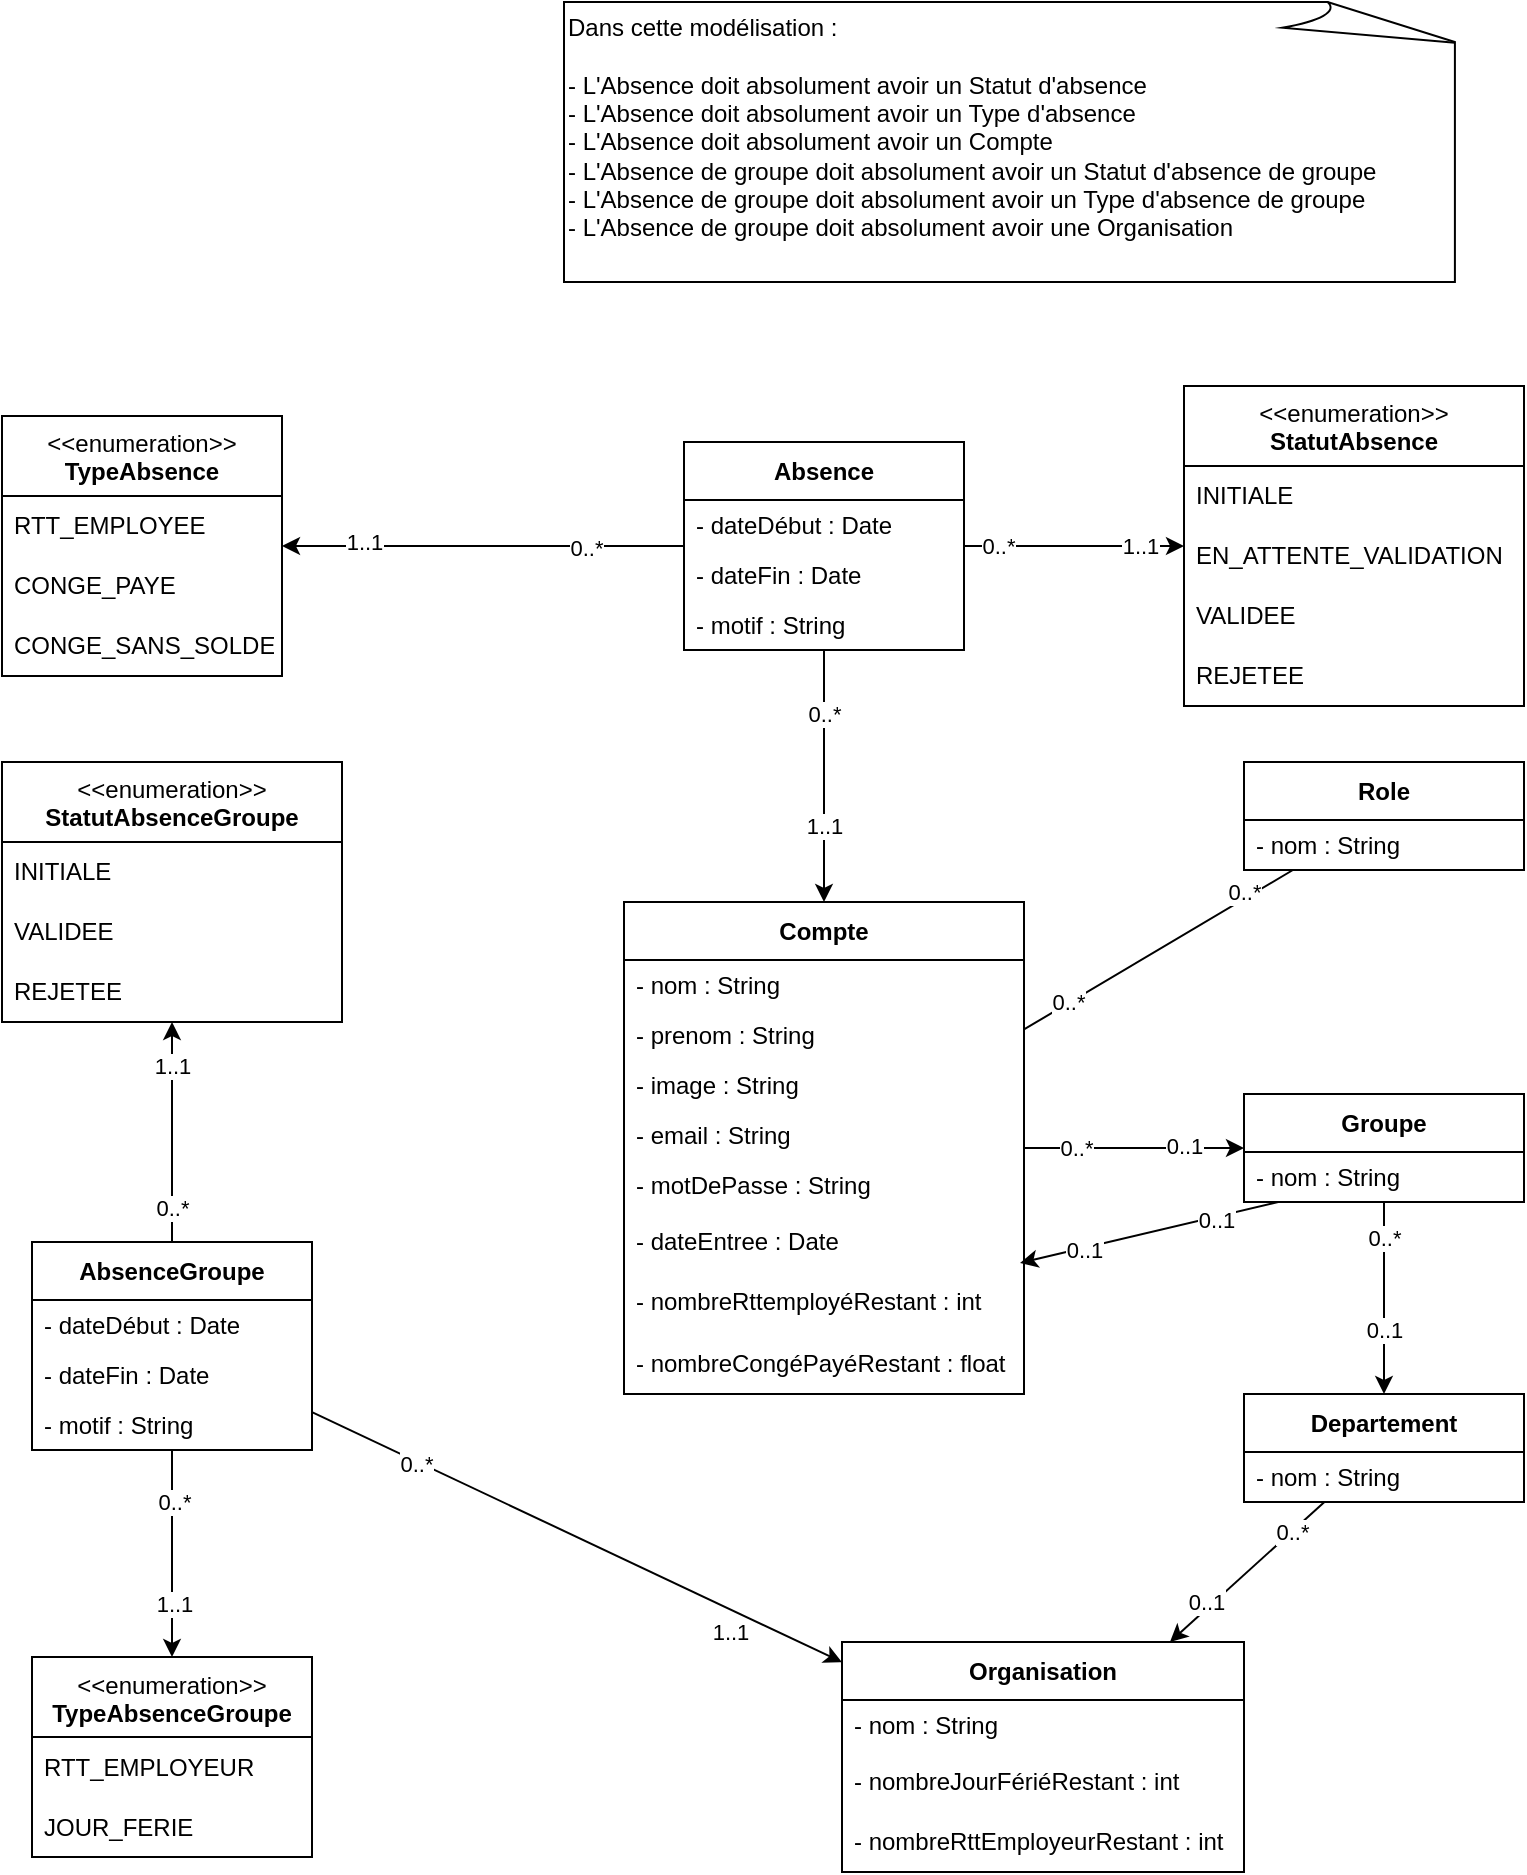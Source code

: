 <mxfile version="24.0.4" type="device">
  <diagram name="Page-1" id="GdpQ8QCCqcLm-3y2WRk1">
    <mxGraphModel dx="1050" dy="629" grid="1" gridSize="10" guides="1" tooltips="1" connect="1" arrows="1" fold="1" page="1" pageScale="1" pageWidth="827" pageHeight="1169" math="0" shadow="0">
      <root>
        <mxCell id="0" />
        <mxCell id="1" parent="0" />
        <mxCell id="LfLRc4J-cQUVyY4kK2IP-9" style="rounded=0;orthogonalLoop=1;jettySize=auto;html=1;endArrow=none;endFill=0;" parent="1" source="LfLRc4J-cQUVyY4kK2IP-1" target="LfLRc4J-cQUVyY4kK2IP-6" edge="1">
          <mxGeometry relative="1" as="geometry" />
        </mxCell>
        <mxCell id="LfLRc4J-cQUVyY4kK2IP-13" value="0..*" style="edgeLabel;html=1;align=center;verticalAlign=middle;resizable=0;points=[];" parent="LfLRc4J-cQUVyY4kK2IP-9" vertex="1" connectable="0">
          <mxGeometry x="-0.669" y="1" relative="1" as="geometry">
            <mxPoint as="offset" />
          </mxGeometry>
        </mxCell>
        <mxCell id="LfLRc4J-cQUVyY4kK2IP-14" value="0..*" style="edgeLabel;html=1;align=center;verticalAlign=middle;resizable=0;points=[];" parent="LfLRc4J-cQUVyY4kK2IP-9" vertex="1" connectable="0">
          <mxGeometry x="0.719" y="1" relative="1" as="geometry">
            <mxPoint x="-5" as="offset" />
          </mxGeometry>
        </mxCell>
        <mxCell id="I-WAB1I7mNiSq00kfVB7-53" style="rounded=0;orthogonalLoop=1;jettySize=auto;html=1;endArrow=classic;endFill=1;" parent="1" source="4feSXHJZp7RiM_NK68ZN-1" target="I-WAB1I7mNiSq00kfVB7-45" edge="1">
          <mxGeometry relative="1" as="geometry" />
        </mxCell>
        <mxCell id="I-WAB1I7mNiSq00kfVB7-54" value="0..*" style="edgeLabel;html=1;align=center;verticalAlign=middle;resizable=0;points=[];" parent="I-WAB1I7mNiSq00kfVB7-53" vertex="1" connectable="0">
          <mxGeometry x="-0.577" relative="1" as="geometry">
            <mxPoint as="offset" />
          </mxGeometry>
        </mxCell>
        <mxCell id="I-WAB1I7mNiSq00kfVB7-55" value="0..1" style="edgeLabel;html=1;align=center;verticalAlign=middle;resizable=0;points=[];" parent="I-WAB1I7mNiSq00kfVB7-53" vertex="1" connectable="0">
          <mxGeometry x="0.647" relative="1" as="geometry">
            <mxPoint x="4" y="-8" as="offset" />
          </mxGeometry>
        </mxCell>
        <mxCell id="LfLRc4J-cQUVyY4kK2IP-1" value="Compte" style="swimlane;fontStyle=1;align=center;verticalAlign=middle;childLayout=stackLayout;horizontal=1;startSize=29;horizontalStack=0;resizeParent=1;resizeParentMax=0;resizeLast=0;collapsible=0;marginBottom=0;html=1;whiteSpace=wrap;" parent="1" vertex="1">
          <mxGeometry x="350" y="460" width="200" height="246" as="geometry" />
        </mxCell>
        <mxCell id="LfLRc4J-cQUVyY4kK2IP-3" value="- nom&amp;nbsp;: String" style="text;html=1;strokeColor=none;fillColor=none;align=left;verticalAlign=middle;spacingLeft=4;spacingRight=4;overflow=hidden;rotatable=0;points=[[0,0.5],[1,0.5]];portConstraint=eastwest;whiteSpace=wrap;" parent="LfLRc4J-cQUVyY4kK2IP-1" vertex="1">
          <mxGeometry y="29" width="200" height="25" as="geometry" />
        </mxCell>
        <mxCell id="LfLRc4J-cQUVyY4kK2IP-4" value="- prenom&amp;nbsp;: String" style="text;html=1;strokeColor=none;fillColor=none;align=left;verticalAlign=middle;spacingLeft=4;spacingRight=4;overflow=hidden;rotatable=0;points=[[0,0.5],[1,0.5]];portConstraint=eastwest;whiteSpace=wrap;" parent="LfLRc4J-cQUVyY4kK2IP-1" vertex="1">
          <mxGeometry y="54" width="200" height="25" as="geometry" />
        </mxCell>
        <mxCell id="I-WAB1I7mNiSq00kfVB7-18" value="- image : String" style="text;html=1;strokeColor=none;fillColor=none;align=left;verticalAlign=middle;spacingLeft=4;spacingRight=4;overflow=hidden;rotatable=0;points=[[0,0.5],[1,0.5]];portConstraint=eastwest;whiteSpace=wrap;" parent="LfLRc4J-cQUVyY4kK2IP-1" vertex="1">
          <mxGeometry y="79" width="200" height="25" as="geometry" />
        </mxCell>
        <mxCell id="I-WAB1I7mNiSq00kfVB7-19" value="- email : String" style="text;html=1;strokeColor=none;fillColor=none;align=left;verticalAlign=middle;spacingLeft=4;spacingRight=4;overflow=hidden;rotatable=0;points=[[0,0.5],[1,0.5]];portConstraint=eastwest;whiteSpace=wrap;" parent="LfLRc4J-cQUVyY4kK2IP-1" vertex="1">
          <mxGeometry y="104" width="200" height="25" as="geometry" />
        </mxCell>
        <mxCell id="I-WAB1I7mNiSq00kfVB7-20" value="- motDePasse : String" style="text;html=1;strokeColor=none;fillColor=none;align=left;verticalAlign=middle;spacingLeft=4;spacingRight=4;overflow=hidden;rotatable=0;points=[[0,0.5],[1,0.5]];portConstraint=eastwest;whiteSpace=wrap;" parent="LfLRc4J-cQUVyY4kK2IP-1" vertex="1">
          <mxGeometry y="129" width="200" height="25" as="geometry" />
        </mxCell>
        <mxCell id="4feSXHJZp7RiM_NK68ZN-11" value="- dateEntree : Date" style="text;html=1;strokeColor=none;fillColor=none;align=left;verticalAlign=middle;spacingLeft=4;spacingRight=4;overflow=hidden;rotatable=0;points=[[0,0.5],[1,0.5]];portConstraint=eastwest;whiteSpace=wrap;" parent="LfLRc4J-cQUVyY4kK2IP-1" vertex="1">
          <mxGeometry y="154" width="200" height="31" as="geometry" />
        </mxCell>
        <mxCell id="I-WAB1I7mNiSq00kfVB7-61" value="- nombreRttemployéRestant : int" style="text;html=1;strokeColor=none;fillColor=none;align=left;verticalAlign=middle;spacingLeft=4;spacingRight=4;overflow=hidden;rotatable=0;points=[[0,0.5],[1,0.5]];portConstraint=eastwest;whiteSpace=wrap;" parent="LfLRc4J-cQUVyY4kK2IP-1" vertex="1">
          <mxGeometry y="185" width="200" height="30" as="geometry" />
        </mxCell>
        <mxCell id="I-WAB1I7mNiSq00kfVB7-60" value="- nombreCongéPayéRestant : float" style="text;html=1;strokeColor=none;fillColor=none;align=left;verticalAlign=middle;spacingLeft=4;spacingRight=4;overflow=hidden;rotatable=0;points=[[0,0.5],[1,0.5]];portConstraint=eastwest;whiteSpace=wrap;" parent="LfLRc4J-cQUVyY4kK2IP-1" vertex="1">
          <mxGeometry y="215" width="200" height="31" as="geometry" />
        </mxCell>
        <mxCell id="LfLRc4J-cQUVyY4kK2IP-6" value="Role" style="swimlane;fontStyle=1;align=center;verticalAlign=middle;childLayout=stackLayout;horizontal=1;startSize=29;horizontalStack=0;resizeParent=1;resizeParentMax=0;resizeLast=0;collapsible=0;marginBottom=0;html=1;whiteSpace=wrap;" parent="1" vertex="1">
          <mxGeometry x="660" y="390" width="140" height="54" as="geometry" />
        </mxCell>
        <mxCell id="LfLRc4J-cQUVyY4kK2IP-7" value="- nom&amp;nbsp;: String" style="text;html=1;strokeColor=none;fillColor=none;align=left;verticalAlign=middle;spacingLeft=4;spacingRight=4;overflow=hidden;rotatable=0;points=[[0,0.5],[1,0.5]];portConstraint=eastwest;whiteSpace=wrap;" parent="LfLRc4J-cQUVyY4kK2IP-6" vertex="1">
          <mxGeometry y="29" width="140" height="25" as="geometry" />
        </mxCell>
        <mxCell id="LfLRc4J-cQUVyY4kK2IP-16" value="Dans cette modélisation :&lt;div&gt;&lt;br&gt;&lt;div&gt;- L&#39;Absence doit absolument avoir un Statut d&#39;absence&lt;/div&gt;&lt;div&gt;- L&#39;Absence doit absolument avoir un Type d&#39;absence&lt;/div&gt;&lt;div&gt;- L&#39;Absence doit absolument avoir un Compte&lt;/div&gt;&lt;div&gt;&lt;div&gt;- L&#39;Absence de groupe doit absolument avoir un Statut d&#39;absence de groupe&lt;/div&gt;&lt;div&gt;- L&#39;Absence&amp;nbsp;&lt;span style=&quot;background-color: initial;&quot;&gt;de groupe&lt;/span&gt;&lt;span style=&quot;background-color: initial;&quot;&gt;&amp;nbsp;doit absolument avoir un Type d&#39;absence&amp;nbsp;&lt;/span&gt;&lt;span style=&quot;background-color: initial;&quot;&gt;de groupe&lt;/span&gt;&lt;/div&gt;&lt;div&gt;- L&#39;Absence&amp;nbsp;&lt;span style=&quot;background-color: initial;&quot;&gt;de groupe&lt;/span&gt;&lt;span style=&quot;background-color: initial;&quot;&gt;&amp;nbsp;doit absolument avoir une Organisation&lt;/span&gt;&lt;/div&gt;&lt;/div&gt;&lt;/div&gt;&lt;div&gt;&lt;br&gt;&lt;/div&gt;" style="whiteSpace=wrap;html=1;shape=mxgraph.basic.document;align=left;" parent="1" vertex="1">
          <mxGeometry x="320" y="10" width="450" height="140" as="geometry" />
        </mxCell>
        <mxCell id="I-WAB1I7mNiSq00kfVB7-10" style="rounded=0;orthogonalLoop=1;jettySize=auto;html=1;endArrow=classic;endFill=1;" parent="1" source="I-WAB1I7mNiSq00kfVB7-1" target="BqRvHFFIeFbXiYeZG0hF-3" edge="1">
          <mxGeometry relative="1" as="geometry" />
        </mxCell>
        <mxCell id="I-WAB1I7mNiSq00kfVB7-16" value="0..*" style="edgeLabel;html=1;align=center;verticalAlign=middle;resizable=0;points=[];" parent="I-WAB1I7mNiSq00kfVB7-10" vertex="1" connectable="0">
          <mxGeometry x="-0.511" y="1" relative="1" as="geometry">
            <mxPoint as="offset" />
          </mxGeometry>
        </mxCell>
        <mxCell id="I-WAB1I7mNiSq00kfVB7-17" value="1..1" style="edgeLabel;html=1;align=center;verticalAlign=middle;resizable=0;points=[];" parent="I-WAB1I7mNiSq00kfVB7-10" vertex="1" connectable="0">
          <mxGeometry x="0.715" y="2" relative="1" as="geometry">
            <mxPoint x="12" y="-4" as="offset" />
          </mxGeometry>
        </mxCell>
        <mxCell id="I-WAB1I7mNiSq00kfVB7-13" style="rounded=0;orthogonalLoop=1;jettySize=auto;html=1;endArrow=classic;endFill=1;" parent="1" source="I-WAB1I7mNiSq00kfVB7-1" target="BqRvHFFIeFbXiYeZG0hF-1" edge="1">
          <mxGeometry relative="1" as="geometry" />
        </mxCell>
        <mxCell id="I-WAB1I7mNiSq00kfVB7-14" value="1..1" style="edgeLabel;html=1;align=center;verticalAlign=middle;resizable=0;points=[];" parent="I-WAB1I7mNiSq00kfVB7-13" vertex="1" connectable="0">
          <mxGeometry x="0.604" relative="1" as="geometry">
            <mxPoint as="offset" />
          </mxGeometry>
        </mxCell>
        <mxCell id="I-WAB1I7mNiSq00kfVB7-15" value="0..*" style="edgeLabel;html=1;align=center;verticalAlign=middle;resizable=0;points=[];" parent="I-WAB1I7mNiSq00kfVB7-13" vertex="1" connectable="0">
          <mxGeometry x="-0.688" relative="1" as="geometry">
            <mxPoint as="offset" />
          </mxGeometry>
        </mxCell>
        <mxCell id="I-WAB1I7mNiSq00kfVB7-40" style="rounded=0;orthogonalLoop=1;jettySize=auto;html=1;endArrow=classic;endFill=1;startArrow=none;startFill=0;" parent="1" source="I-WAB1I7mNiSq00kfVB7-1" target="LfLRc4J-cQUVyY4kK2IP-1" edge="1">
          <mxGeometry relative="1" as="geometry" />
        </mxCell>
        <mxCell id="I-WAB1I7mNiSq00kfVB7-41" value="0..*" style="edgeLabel;html=1;align=center;verticalAlign=middle;resizable=0;points=[];" parent="I-WAB1I7mNiSq00kfVB7-40" vertex="1" connectable="0">
          <mxGeometry x="-0.612" relative="1" as="geometry">
            <mxPoint y="7" as="offset" />
          </mxGeometry>
        </mxCell>
        <mxCell id="I-WAB1I7mNiSq00kfVB7-42" value="1..1" style="edgeLabel;html=1;align=center;verticalAlign=middle;resizable=0;points=[];" parent="I-WAB1I7mNiSq00kfVB7-40" vertex="1" connectable="0">
          <mxGeometry x="0.582" relative="1" as="geometry">
            <mxPoint y="-12" as="offset" />
          </mxGeometry>
        </mxCell>
        <mxCell id="I-WAB1I7mNiSq00kfVB7-1" value="Absence" style="swimlane;fontStyle=1;align=center;verticalAlign=middle;childLayout=stackLayout;horizontal=1;startSize=29;horizontalStack=0;resizeParent=1;resizeParentMax=0;resizeLast=0;collapsible=0;marginBottom=0;html=1;whiteSpace=wrap;" parent="1" vertex="1">
          <mxGeometry x="380" y="230" width="140" height="104" as="geometry" />
        </mxCell>
        <mxCell id="I-WAB1I7mNiSq00kfVB7-2" value="- dateDébut : Date" style="text;html=1;strokeColor=none;fillColor=none;align=left;verticalAlign=middle;spacingLeft=4;spacingRight=4;overflow=hidden;rotatable=0;points=[[0,0.5],[1,0.5]];portConstraint=eastwest;whiteSpace=wrap;" parent="I-WAB1I7mNiSq00kfVB7-1" vertex="1">
          <mxGeometry y="29" width="140" height="25" as="geometry" />
        </mxCell>
        <mxCell id="I-WAB1I7mNiSq00kfVB7-3" value="- dateFin : Date" style="text;html=1;strokeColor=none;fillColor=none;align=left;verticalAlign=middle;spacingLeft=4;spacingRight=4;overflow=hidden;rotatable=0;points=[[0,0.5],[1,0.5]];portConstraint=eastwest;whiteSpace=wrap;" parent="I-WAB1I7mNiSq00kfVB7-1" vertex="1">
          <mxGeometry y="54" width="140" height="25" as="geometry" />
        </mxCell>
        <mxCell id="I-WAB1I7mNiSq00kfVB7-5" value="- motif&amp;nbsp;: String" style="text;html=1;strokeColor=none;fillColor=none;align=left;verticalAlign=middle;spacingLeft=4;spacingRight=4;overflow=hidden;rotatable=0;points=[[0,0.5],[1,0.5]];portConstraint=eastwest;whiteSpace=wrap;" parent="I-WAB1I7mNiSq00kfVB7-1" vertex="1">
          <mxGeometry y="79" width="140" height="25" as="geometry" />
        </mxCell>
        <mxCell id="I-WAB1I7mNiSq00kfVB7-24" style="rounded=0;orthogonalLoop=1;jettySize=auto;html=1;endArrow=classic;endFill=1;" parent="1" source="I-WAB1I7mNiSq00kfVB7-30" target="BqRvHFFIeFbXiYeZG0hF-8" edge="1">
          <mxGeometry relative="1" as="geometry" />
        </mxCell>
        <mxCell id="I-WAB1I7mNiSq00kfVB7-25" value="0..*" style="edgeLabel;html=1;align=center;verticalAlign=middle;resizable=0;points=[];" parent="I-WAB1I7mNiSq00kfVB7-24" vertex="1" connectable="0">
          <mxGeometry x="-0.511" y="1" relative="1" as="geometry">
            <mxPoint as="offset" />
          </mxGeometry>
        </mxCell>
        <mxCell id="I-WAB1I7mNiSq00kfVB7-26" value="1..1" style="edgeLabel;html=1;align=center;verticalAlign=middle;resizable=0;points=[];" parent="I-WAB1I7mNiSq00kfVB7-24" vertex="1" connectable="0">
          <mxGeometry x="0.715" y="2" relative="1" as="geometry">
            <mxPoint x="-1" y="-12" as="offset" />
          </mxGeometry>
        </mxCell>
        <mxCell id="I-WAB1I7mNiSq00kfVB7-27" style="rounded=0;orthogonalLoop=1;jettySize=auto;html=1;endArrow=classic;endFill=1;" parent="1" source="I-WAB1I7mNiSq00kfVB7-30" target="BqRvHFFIeFbXiYeZG0hF-13" edge="1">
          <mxGeometry relative="1" as="geometry" />
        </mxCell>
        <mxCell id="I-WAB1I7mNiSq00kfVB7-28" value="1..1" style="edgeLabel;html=1;align=center;verticalAlign=middle;resizable=0;points=[];" parent="I-WAB1I7mNiSq00kfVB7-27" vertex="1" connectable="0">
          <mxGeometry x="0.604" relative="1" as="geometry">
            <mxPoint as="offset" />
          </mxGeometry>
        </mxCell>
        <mxCell id="I-WAB1I7mNiSq00kfVB7-29" value="0..*" style="edgeLabel;html=1;align=center;verticalAlign=middle;resizable=0;points=[];" parent="I-WAB1I7mNiSq00kfVB7-27" vertex="1" connectable="0">
          <mxGeometry x="-0.688" relative="1" as="geometry">
            <mxPoint as="offset" />
          </mxGeometry>
        </mxCell>
        <mxCell id="I-WAB1I7mNiSq00kfVB7-30" value="AbsenceGroupe" style="swimlane;fontStyle=1;align=center;verticalAlign=middle;childLayout=stackLayout;horizontal=1;startSize=29;horizontalStack=0;resizeParent=1;resizeParentMax=0;resizeLast=0;collapsible=0;marginBottom=0;html=1;whiteSpace=wrap;" parent="1" vertex="1">
          <mxGeometry x="54" y="630" width="140" height="104" as="geometry" />
        </mxCell>
        <mxCell id="I-WAB1I7mNiSq00kfVB7-31" value="- dateDébut : Date" style="text;html=1;strokeColor=none;fillColor=none;align=left;verticalAlign=middle;spacingLeft=4;spacingRight=4;overflow=hidden;rotatable=0;points=[[0,0.5],[1,0.5]];portConstraint=eastwest;whiteSpace=wrap;" parent="I-WAB1I7mNiSq00kfVB7-30" vertex="1">
          <mxGeometry y="29" width="140" height="25" as="geometry" />
        </mxCell>
        <mxCell id="I-WAB1I7mNiSq00kfVB7-32" value="- dateFin : Date" style="text;html=1;strokeColor=none;fillColor=none;align=left;verticalAlign=middle;spacingLeft=4;spacingRight=4;overflow=hidden;rotatable=0;points=[[0,0.5],[1,0.5]];portConstraint=eastwest;whiteSpace=wrap;" parent="I-WAB1I7mNiSq00kfVB7-30" vertex="1">
          <mxGeometry y="54" width="140" height="25" as="geometry" />
        </mxCell>
        <mxCell id="I-WAB1I7mNiSq00kfVB7-33" value="- motif : String" style="text;html=1;strokeColor=none;fillColor=none;align=left;verticalAlign=middle;spacingLeft=4;spacingRight=4;overflow=hidden;rotatable=0;points=[[0,0.5],[1,0.5]];portConstraint=eastwest;whiteSpace=wrap;" parent="I-WAB1I7mNiSq00kfVB7-30" vertex="1">
          <mxGeometry y="79" width="140" height="25" as="geometry" />
        </mxCell>
        <mxCell id="I-WAB1I7mNiSq00kfVB7-56" style="rounded=0;orthogonalLoop=1;jettySize=auto;html=1;endArrow=none;endFill=0;startArrow=classic;startFill=1;" parent="1" source="I-WAB1I7mNiSq00kfVB7-45" target="I-WAB1I7mNiSq00kfVB7-30" edge="1">
          <mxGeometry relative="1" as="geometry" />
        </mxCell>
        <mxCell id="I-WAB1I7mNiSq00kfVB7-57" value="1..1" style="edgeLabel;html=1;align=center;verticalAlign=middle;resizable=0;points=[];" parent="I-WAB1I7mNiSq00kfVB7-56" vertex="1" connectable="0">
          <mxGeometry x="-0.579" y="1" relative="1" as="geometry">
            <mxPoint y="10" as="offset" />
          </mxGeometry>
        </mxCell>
        <mxCell id="I-WAB1I7mNiSq00kfVB7-58" value="0..*" style="edgeLabel;html=1;align=center;verticalAlign=middle;resizable=0;points=[];" parent="I-WAB1I7mNiSq00kfVB7-56" vertex="1" connectable="0">
          <mxGeometry x="0.605" y="1" relative="1" as="geometry">
            <mxPoint as="offset" />
          </mxGeometry>
        </mxCell>
        <mxCell id="I-WAB1I7mNiSq00kfVB7-45" value="Organisation" style="swimlane;fontStyle=1;align=center;verticalAlign=middle;childLayout=stackLayout;horizontal=1;startSize=29;horizontalStack=0;resizeParent=1;resizeParentMax=0;resizeLast=0;collapsible=0;marginBottom=0;html=1;whiteSpace=wrap;" parent="1" vertex="1">
          <mxGeometry x="459" y="830" width="201" height="115" as="geometry" />
        </mxCell>
        <mxCell id="I-WAB1I7mNiSq00kfVB7-46" value="- nom : String" style="text;html=1;strokeColor=none;fillColor=none;align=left;verticalAlign=middle;spacingLeft=4;spacingRight=4;overflow=hidden;rotatable=0;points=[[0,0.5],[1,0.5]];portConstraint=eastwest;whiteSpace=wrap;" parent="I-WAB1I7mNiSq00kfVB7-45" vertex="1">
          <mxGeometry y="29" width="201" height="25" as="geometry" />
        </mxCell>
        <mxCell id="I-WAB1I7mNiSq00kfVB7-66" value="- nombreJourFériéRestant : int" style="text;html=1;strokeColor=none;fillColor=none;align=left;verticalAlign=middle;spacingLeft=4;spacingRight=4;overflow=hidden;rotatable=0;points=[[0,0.5],[1,0.5]];portConstraint=eastwest;whiteSpace=wrap;" parent="I-WAB1I7mNiSq00kfVB7-45" vertex="1">
          <mxGeometry y="54" width="201" height="31" as="geometry" />
        </mxCell>
        <mxCell id="I-WAB1I7mNiSq00kfVB7-67" value="- nombreRttEmployeurRestant : int" style="text;html=1;strokeColor=none;fillColor=none;align=left;verticalAlign=middle;spacingLeft=4;spacingRight=4;overflow=hidden;rotatable=0;points=[[0,0.5],[1,0.5]];portConstraint=eastwest;whiteSpace=wrap;" parent="I-WAB1I7mNiSq00kfVB7-45" vertex="1">
          <mxGeometry y="85" width="201" height="30" as="geometry" />
        </mxCell>
        <mxCell id="I-WAB1I7mNiSq00kfVB7-50" style="rounded=0;orthogonalLoop=1;jettySize=auto;html=1;endArrow=none;endFill=0;startArrow=classic;startFill=1;" parent="1" source="I-WAB1I7mNiSq00kfVB7-47" target="LfLRc4J-cQUVyY4kK2IP-1" edge="1">
          <mxGeometry relative="1" as="geometry" />
        </mxCell>
        <mxCell id="I-WAB1I7mNiSq00kfVB7-51" value="0..*" style="edgeLabel;html=1;align=center;verticalAlign=middle;resizable=0;points=[];" parent="I-WAB1I7mNiSq00kfVB7-50" vertex="1" connectable="0">
          <mxGeometry x="0.527" relative="1" as="geometry">
            <mxPoint as="offset" />
          </mxGeometry>
        </mxCell>
        <mxCell id="I-WAB1I7mNiSq00kfVB7-52" value="0..1" style="edgeLabel;html=1;align=center;verticalAlign=middle;resizable=0;points=[];" parent="I-WAB1I7mNiSq00kfVB7-50" vertex="1" connectable="0">
          <mxGeometry x="-0.654" y="-1" relative="1" as="geometry">
            <mxPoint x="-11" as="offset" />
          </mxGeometry>
        </mxCell>
        <mxCell id="4feSXHJZp7RiM_NK68ZN-3" style="rounded=0;orthogonalLoop=1;jettySize=auto;html=1;" parent="1" source="I-WAB1I7mNiSq00kfVB7-47" target="4feSXHJZp7RiM_NK68ZN-1" edge="1">
          <mxGeometry relative="1" as="geometry" />
        </mxCell>
        <mxCell id="4feSXHJZp7RiM_NK68ZN-4" value="0..1" style="edgeLabel;html=1;align=center;verticalAlign=middle;resizable=0;points=[];" parent="4feSXHJZp7RiM_NK68ZN-3" vertex="1" connectable="0">
          <mxGeometry x="0.333" relative="1" as="geometry">
            <mxPoint as="offset" />
          </mxGeometry>
        </mxCell>
        <mxCell id="4feSXHJZp7RiM_NK68ZN-5" value="0..*" style="edgeLabel;html=1;align=center;verticalAlign=middle;resizable=0;points=[];" parent="4feSXHJZp7RiM_NK68ZN-3" vertex="1" connectable="0">
          <mxGeometry x="-0.636" relative="1" as="geometry">
            <mxPoint as="offset" />
          </mxGeometry>
        </mxCell>
        <mxCell id="I-WAB1I7mNiSq00kfVB7-47" value="Groupe" style="swimlane;fontStyle=1;align=center;verticalAlign=middle;childLayout=stackLayout;horizontal=1;startSize=29;horizontalStack=0;resizeParent=1;resizeParentMax=0;resizeLast=0;collapsible=0;marginBottom=0;html=1;whiteSpace=wrap;" parent="1" vertex="1">
          <mxGeometry x="660" y="556" width="140" height="54" as="geometry" />
        </mxCell>
        <mxCell id="I-WAB1I7mNiSq00kfVB7-48" value="- nom&amp;nbsp;: String" style="text;html=1;strokeColor=none;fillColor=none;align=left;verticalAlign=middle;spacingLeft=4;spacingRight=4;overflow=hidden;rotatable=0;points=[[0,0.5],[1,0.5]];portConstraint=eastwest;whiteSpace=wrap;" parent="I-WAB1I7mNiSq00kfVB7-47" vertex="1">
          <mxGeometry y="29" width="140" height="25" as="geometry" />
        </mxCell>
        <mxCell id="BqRvHFFIeFbXiYeZG0hF-1" value="&amp;lt;&amp;lt;enumeration&amp;gt;&amp;gt;&lt;br&gt;&lt;span style=&quot;font-weight: 700;&quot;&gt;StatutAbsence&lt;/span&gt;" style="swimlane;fontStyle=0;align=center;verticalAlign=top;childLayout=stackLayout;horizontal=1;startSize=40;horizontalStack=0;resizeParent=1;resizeParentMax=0;resizeLast=0;collapsible=0;marginBottom=0;html=1;whiteSpace=wrap;" parent="1" vertex="1">
          <mxGeometry x="630" y="202" width="170" height="160" as="geometry" />
        </mxCell>
        <mxCell id="BqRvHFFIeFbXiYeZG0hF-2" value="INITIALE" style="text;html=1;strokeColor=none;fillColor=none;align=left;verticalAlign=middle;spacingLeft=4;spacingRight=4;overflow=hidden;rotatable=0;points=[[0,0.5],[1,0.5]];portConstraint=eastwest;whiteSpace=wrap;" parent="BqRvHFFIeFbXiYeZG0hF-1" vertex="1">
          <mxGeometry y="40" width="170" height="30" as="geometry" />
        </mxCell>
        <mxCell id="BqRvHFFIeFbXiYeZG0hF-10" value="EN_ATTENTE_VALIDATION" style="text;html=1;strokeColor=none;fillColor=none;align=left;verticalAlign=middle;spacingLeft=4;spacingRight=4;overflow=hidden;rotatable=0;points=[[0,0.5],[1,0.5]];portConstraint=eastwest;whiteSpace=wrap;" parent="BqRvHFFIeFbXiYeZG0hF-1" vertex="1">
          <mxGeometry y="70" width="170" height="30" as="geometry" />
        </mxCell>
        <mxCell id="BqRvHFFIeFbXiYeZG0hF-11" value="VALIDEE" style="text;html=1;strokeColor=none;fillColor=none;align=left;verticalAlign=middle;spacingLeft=4;spacingRight=4;overflow=hidden;rotatable=0;points=[[0,0.5],[1,0.5]];portConstraint=eastwest;whiteSpace=wrap;" parent="BqRvHFFIeFbXiYeZG0hF-1" vertex="1">
          <mxGeometry y="100" width="170" height="30" as="geometry" />
        </mxCell>
        <mxCell id="BqRvHFFIeFbXiYeZG0hF-12" value="REJETEE" style="text;html=1;strokeColor=none;fillColor=none;align=left;verticalAlign=middle;spacingLeft=4;spacingRight=4;overflow=hidden;rotatable=0;points=[[0,0.5],[1,0.5]];portConstraint=eastwest;whiteSpace=wrap;" parent="BqRvHFFIeFbXiYeZG0hF-1" vertex="1">
          <mxGeometry y="130" width="170" height="30" as="geometry" />
        </mxCell>
        <mxCell id="BqRvHFFIeFbXiYeZG0hF-3" value="&amp;lt;&amp;lt;enumeration&amp;gt;&amp;gt;&lt;br&gt;&lt;span style=&quot;font-weight: 700;&quot;&gt;TypeAbsence&lt;/span&gt;" style="swimlane;fontStyle=0;align=center;verticalAlign=top;childLayout=stackLayout;horizontal=1;startSize=40;horizontalStack=0;resizeParent=1;resizeParentMax=0;resizeLast=0;collapsible=0;marginBottom=0;html=1;whiteSpace=wrap;" parent="1" vertex="1">
          <mxGeometry x="39" y="217" width="140" height="130" as="geometry" />
        </mxCell>
        <mxCell id="BqRvHFFIeFbXiYeZG0hF-4" value="RTT_EMPLOYEE" style="text;html=1;strokeColor=none;fillColor=none;align=left;verticalAlign=middle;spacingLeft=4;spacingRight=4;overflow=hidden;rotatable=0;points=[[0,0.5],[1,0.5]];portConstraint=eastwest;whiteSpace=wrap;" parent="BqRvHFFIeFbXiYeZG0hF-3" vertex="1">
          <mxGeometry y="40" width="140" height="30" as="geometry" />
        </mxCell>
        <mxCell id="BqRvHFFIeFbXiYeZG0hF-18" value="CONGE_PAYE" style="text;html=1;strokeColor=none;fillColor=none;align=left;verticalAlign=middle;spacingLeft=4;spacingRight=4;overflow=hidden;rotatable=0;points=[[0,0.5],[1,0.5]];portConstraint=eastwest;whiteSpace=wrap;" parent="BqRvHFFIeFbXiYeZG0hF-3" vertex="1">
          <mxGeometry y="70" width="140" height="30" as="geometry" />
        </mxCell>
        <mxCell id="BqRvHFFIeFbXiYeZG0hF-19" value="CONGE_SANS_SOLDE" style="text;html=1;strokeColor=none;fillColor=none;align=left;verticalAlign=middle;spacingLeft=4;spacingRight=4;overflow=hidden;rotatable=0;points=[[0,0.5],[1,0.5]];portConstraint=eastwest;whiteSpace=wrap;" parent="BqRvHFFIeFbXiYeZG0hF-3" vertex="1">
          <mxGeometry y="100" width="140" height="30" as="geometry" />
        </mxCell>
        <mxCell id="BqRvHFFIeFbXiYeZG0hF-8" value="&amp;lt;&amp;lt;enumeration&amp;gt;&amp;gt;&lt;br&gt;&lt;span style=&quot;font-weight: 700;&quot;&gt;TypeAbsenceGroupe&lt;/span&gt;" style="swimlane;fontStyle=0;align=center;verticalAlign=top;childLayout=stackLayout;horizontal=1;startSize=40;horizontalStack=0;resizeParent=1;resizeParentMax=0;resizeLast=0;collapsible=0;marginBottom=0;html=1;whiteSpace=wrap;" parent="1" vertex="1">
          <mxGeometry x="54" y="837.5" width="140" height="100" as="geometry" />
        </mxCell>
        <mxCell id="BqRvHFFIeFbXiYeZG0hF-9" value="RTT_EMPLOYEUR" style="text;html=1;strokeColor=none;fillColor=none;align=left;verticalAlign=middle;spacingLeft=4;spacingRight=4;overflow=hidden;rotatable=0;points=[[0,0.5],[1,0.5]];portConstraint=eastwest;whiteSpace=wrap;" parent="BqRvHFFIeFbXiYeZG0hF-8" vertex="1">
          <mxGeometry y="40" width="140" height="30" as="geometry" />
        </mxCell>
        <mxCell id="BqRvHFFIeFbXiYeZG0hF-20" value="JOUR_FERIE" style="text;html=1;strokeColor=none;fillColor=none;align=left;verticalAlign=middle;spacingLeft=4;spacingRight=4;overflow=hidden;rotatable=0;points=[[0,0.5],[1,0.5]];portConstraint=eastwest;whiteSpace=wrap;" parent="BqRvHFFIeFbXiYeZG0hF-8" vertex="1">
          <mxGeometry y="70" width="140" height="30" as="geometry" />
        </mxCell>
        <mxCell id="BqRvHFFIeFbXiYeZG0hF-13" value="&amp;lt;&amp;lt;enumeration&amp;gt;&amp;gt;&lt;br&gt;&lt;span style=&quot;font-weight: 700;&quot;&gt;StatutAbsenceGroupe&lt;/span&gt;" style="swimlane;fontStyle=0;align=center;verticalAlign=top;childLayout=stackLayout;horizontal=1;startSize=40;horizontalStack=0;resizeParent=1;resizeParentMax=0;resizeLast=0;collapsible=0;marginBottom=0;html=1;whiteSpace=wrap;" parent="1" vertex="1">
          <mxGeometry x="39" y="390" width="170" height="130" as="geometry" />
        </mxCell>
        <mxCell id="BqRvHFFIeFbXiYeZG0hF-14" value="INITIALE" style="text;html=1;strokeColor=none;fillColor=none;align=left;verticalAlign=middle;spacingLeft=4;spacingRight=4;overflow=hidden;rotatable=0;points=[[0,0.5],[1,0.5]];portConstraint=eastwest;whiteSpace=wrap;" parent="BqRvHFFIeFbXiYeZG0hF-13" vertex="1">
          <mxGeometry y="40" width="170" height="30" as="geometry" />
        </mxCell>
        <mxCell id="BqRvHFFIeFbXiYeZG0hF-16" value="VALIDEE" style="text;html=1;strokeColor=none;fillColor=none;align=left;verticalAlign=middle;spacingLeft=4;spacingRight=4;overflow=hidden;rotatable=0;points=[[0,0.5],[1,0.5]];portConstraint=eastwest;whiteSpace=wrap;" parent="BqRvHFFIeFbXiYeZG0hF-13" vertex="1">
          <mxGeometry y="70" width="170" height="30" as="geometry" />
        </mxCell>
        <mxCell id="BqRvHFFIeFbXiYeZG0hF-17" value="REJETEE" style="text;html=1;strokeColor=none;fillColor=none;align=left;verticalAlign=middle;spacingLeft=4;spacingRight=4;overflow=hidden;rotatable=0;points=[[0,0.5],[1,0.5]];portConstraint=eastwest;whiteSpace=wrap;" parent="BqRvHFFIeFbXiYeZG0hF-13" vertex="1">
          <mxGeometry y="100" width="170" height="30" as="geometry" />
        </mxCell>
        <mxCell id="4feSXHJZp7RiM_NK68ZN-1" value="Departement" style="swimlane;fontStyle=1;align=center;verticalAlign=middle;childLayout=stackLayout;horizontal=1;startSize=29;horizontalStack=0;resizeParent=1;resizeParentMax=0;resizeLast=0;collapsible=0;marginBottom=0;html=1;whiteSpace=wrap;" parent="1" vertex="1">
          <mxGeometry x="660" y="706" width="140" height="54" as="geometry" />
        </mxCell>
        <mxCell id="4feSXHJZp7RiM_NK68ZN-2" value="- nom&amp;nbsp;: String" style="text;html=1;strokeColor=none;fillColor=none;align=left;verticalAlign=middle;spacingLeft=4;spacingRight=4;overflow=hidden;rotatable=0;points=[[0,0.5],[1,0.5]];portConstraint=eastwest;whiteSpace=wrap;" parent="4feSXHJZp7RiM_NK68ZN-1" vertex="1">
          <mxGeometry y="29" width="140" height="25" as="geometry" />
        </mxCell>
        <mxCell id="4feSXHJZp7RiM_NK68ZN-8" style="rounded=0;orthogonalLoop=1;jettySize=auto;html=1;entryX=0.99;entryY=-0.15;entryDx=0;entryDy=0;entryPerimeter=0;" parent="1" source="I-WAB1I7mNiSq00kfVB7-48" target="I-WAB1I7mNiSq00kfVB7-61" edge="1">
          <mxGeometry relative="1" as="geometry" />
        </mxCell>
        <mxCell id="4feSXHJZp7RiM_NK68ZN-9" value="0..1" style="edgeLabel;html=1;align=center;verticalAlign=middle;resizable=0;points=[];" parent="4feSXHJZp7RiM_NK68ZN-8" vertex="1" connectable="0">
          <mxGeometry x="0.519" y="1" relative="1" as="geometry">
            <mxPoint as="offset" />
          </mxGeometry>
        </mxCell>
        <mxCell id="4feSXHJZp7RiM_NK68ZN-10" value="0..1" style="edgeLabel;html=1;align=center;verticalAlign=middle;resizable=0;points=[];" parent="4feSXHJZp7RiM_NK68ZN-8" vertex="1" connectable="0">
          <mxGeometry x="-0.517" y="1" relative="1" as="geometry">
            <mxPoint as="offset" />
          </mxGeometry>
        </mxCell>
      </root>
    </mxGraphModel>
  </diagram>
</mxfile>
